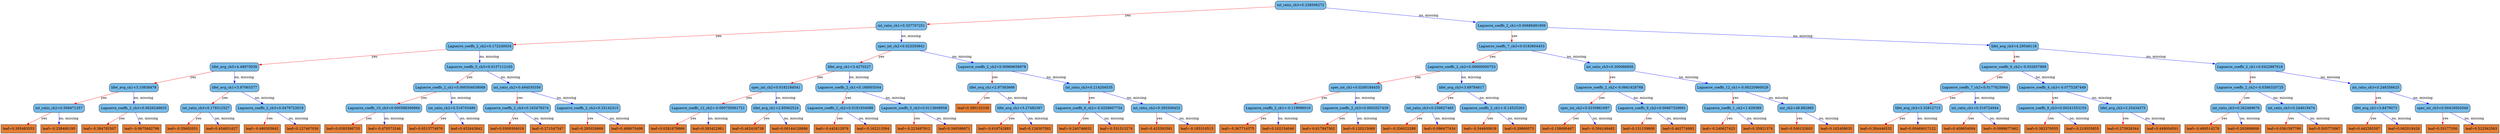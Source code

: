 digraph {
	graph [bb="0,0,8420.8,567",
		rankdir=TB
	];
	node [label="\N"];
	0	[fillcolor="#78bceb",
		height=0.5,
		label="int_ratio_ch3<0.238506272",
		pos="4024.9,549",
		shape=box,
		style="filled, rounded",
		width=2.3264];
	1	[fillcolor="#78bceb",
		height=0.5,
		label="int_ratio_ch1<0.337707251",
		pos="2951.9,460.5",
		shape=box,
		style="filled, rounded",
		width=2.3264];
	0 -> 1	[color="#FF0000",
		label=yes,
		lp="3593.9,504.75",
		pos="e,3036.1,468.29 3940.7,541.21 3743.9,525.35 3255.1,485.94 3047.5,469.21"];
	2	[fillcolor="#78bceb",
		height=0.5,
		label="Laguerre_coeffs_2_ch1<0.00689491909",
		pos="5013.9,460.5",
		shape=box,
		style="filled, rounded",
		width=3.2951];
	0 -> 2	[color="#0000FF",
		label="no, missing",
		lp="4640.8,504.75",
		pos="e,4895,471.9 4108.8,540.66 4281.4,525.56 4677.6,490.91 4883.8,472.88"];
	3	[fillcolor="#78bceb",
		height=0.5,
		label="Laguerre_coeffs_2_ch2<0.172240034",
		pos="1629.9,372",
		shape=box,
		style="filled, rounded",
		width=3.1076];
	1 -> 3	[color="#FF0000",
		label=yes,
		lp="2418.9,416.25",
		pos="e,1742.2,380.35 2867.7,453.99 2641.4,439.19 2019.6,398.5 1753.4,381.08"];
	4	[fillcolor="#78bceb",
		height=0.5,
		label="spec_int_ch2<0.023350941",
		pos="2951.9,372",
		shape=box,
		style="filled, rounded",
		width=2.316];
	1 -> 4	[color="#0000FF",
		label="no, missing",
		lp="2983.8,416.25",
		pos="e,2951.9,390.35 2951.9,442.41 2951.9,430.76 2951.9,415.05 2951.9,401.52"];
	5	[fillcolor="#78bceb",
		height=0.5,
		label="Laguerre_coeffs_7_ch3<0.0183604453",
		pos="5013.9,372",
		shape=box,
		style="filled, rounded",
		width=3.2014];
	2 -> 5	[color="#FF0000",
		label=yes,
		lp="5022.9,416.25",
		pos="e,5013.9,390.35 5013.9,442.41 5013.9,430.76 5013.9,415.05 5013.9,401.52"];
	6	[fillcolor="#78bceb",
		height=0.5,
		label="lifet_avg_ch3<4.29546118",
		pos="6729.9,372",
		shape=box,
		style="filled, rounded",
		width=2.2639];
	2 -> 6	[color="#0000FF",
		label="no, missing",
		lp="6057.8,416.25",
		pos="e,6648.2,377.12 5132.8,453.5 5456.2,437.2 6346.3,392.33 6636.8,377.69"];
	7	[fillcolor="#78bceb",
		height=0.5,
		label="lifet_avg_ch3<4.48975039",
		pos="799.88,283.5",
		shape=box,
		style="filled, rounded",
		width=2.2639];
	3 -> 7	[color="#FF0000",
		label=yes,
		lp="1298.9,327.75",
		pos="e,881.87,293.05 1517.5,359.29 1352.2,342.07 1046.7,310.22 893.11,294.22"];
	8	[fillcolor="#78bceb",
		height=0.5,
		label="Laguerre_coeffs_5_ch3<0.0157112163",
		pos="1629.9,283.5",
		shape=box,
		style="filled, rounded",
		width=3.2014];
	3 -> 8	[color="#0000FF",
		label="no, missing",
		lp="1661.8,327.75",
		pos="e,1629.9,301.85 1629.9,353.91 1629.9,342.26 1629.9,326.55 1629.9,313.02"];
	9	[fillcolor="#78bceb",
		height=0.5,
		label="lifet_avg_ch1<3.4270227",
		pos="2889.9,283.5",
		shape=box,
		style="filled, rounded",
		width=2.1701];
	4 -> 9	[color="#FF0000",
		label=yes,
		lp="2935.9,327.75",
		pos="e,2902.3,301.85 2939.6,353.91 2930.9,341.67 2918.9,324.95 2908.9,310.99"];
	10	[fillcolor="#78bceb",
		height=0.5,
		label="Laguerre_coeffs_2_ch2<0.00969658978",
		pos="3388.9,283.5",
		shape=box,
		style="filled, rounded",
		width=3.2951];
	4 -> 10	[color="#0000FF",
		label="no, missing",
		lp="3241.8,327.75",
		pos="e,3300.5,301.98 3035.6,354.42 3108,340.09 3212.8,319.35 3289.4,304.18"];
	15	[fillcolor="#78bceb",
		height=0.5,
		label="lifet_avg_ch1<3.10938478",
		pos="428.88,195",
		shape=box,
		style="filled, rounded",
		width=2.2639];
	7 -> 15	[color="#FF0000",
		label=yes,
		lp="656.88,239.25",
		pos="e,503.7,213.45 725.24,265.1 664.34,250.9 578.24,230.82 514.53,215.97"];
	16	[fillcolor="#78bceb",
		height=0.5,
		label="lifet_avg_ch1<3.97065377",
		pos="799.88,195",
		shape=box,
		style="filled, rounded",
		width=2.2639];
	7 -> 16	[color="#0000FF",
		label="no, missing",
		lp="831.75,239.25",
		pos="e,799.88,213.35 799.88,265.41 799.88,253.76 799.88,238.05 799.88,224.52"];
	17	[fillcolor="#78bceb",
		height=0.5,
		label="Laguerre_coeffs_2_ch1<0.000504638068",
		pos="1517.9,195",
		shape=box,
		style="filled, rounded",
		width=3.3889];
	8 -> 17	[color="#FF0000",
		label=yes,
		lp="1593.9,239.25",
		pos="e,1540.2,213.27 1607.5,265.2 1590.8,252.3 1567.7,234.5 1549.2,220.18"];
	18	[fillcolor="#78bceb",
		height=0.5,
		label="int_ratio_ch2<0.494030356",
		pos="1741.9,195",
		shape=box,
		style="filled, rounded",
		width=2.3264];
	8 -> 18	[color="#0000FF",
		label="no, missing",
		lp="1728.8,239.25",
		pos="e,1719.5,213.27 1652.3,265.2 1669,252.3 1692,234.5 1710.6,220.18"];
	31	[fillcolor="#78bceb",
		height=0.5,
		label="int_ratio_ch2<0.509471357",
		pos="193.88,106.5",
		shape=box,
		style="filled, rounded",
		width=2.3264];
	15 -> 31	[color="#FF0000",
		label=yes,
		lp="341.88,150.75",
		pos="e,241.07,124.87 381.6,176.6 344.16,162.82 291.68,143.5 251.72,128.79"];
	32	[fillcolor="#78bceb",
		height=0.5,
		label="Laguerre_coeffs_2_ch3<0.0626249835",
		pos="428.88,106.5",
		shape=box,
		style="filled, rounded",
		width=3.2014];
	15 -> 32	[color="#0000FF",
		label="no, missing",
		lp="460.75,150.75",
		pos="e,428.88,124.85 428.88,176.91 428.88,165.26 428.88,149.55 428.88,136.02"];
	33	[fillcolor="#78bceb",
		height=0.5,
		label="int_ratio_ch3<0.179312527",
		pos="703.88,106.5",
		shape=box,
		style="filled, rounded",
		width=2.3264];
	16 -> 33	[color="#FF0000",
		label=yes,
		lp="769.88,150.75",
		pos="e,723.13,124.85 780.91,176.91 766.8,164.2 747.33,146.66 731.5,132.39"];
	34	[fillcolor="#78bceb",
		height=0.5,
		label="Laguerre_coeffs_2_ch3<0.0479722619",
		pos="920.88,106.5",
		shape=box,
		style="filled, rounded",
		width=3.2014];
	16 -> 34	[color="#0000FF",
		label="no, missing",
		lp="903.75,150.75",
		pos="e,896.72,124.77 824.07,176.7 842.29,163.68 867.48,145.67 887.59,131.29"];
	63	[fillcolor="#e48038",
		height=0.5,
		label="leaf=0.395483553",
		pos="57.875,18",
		shape=box,
		style=filled,
		width=1.6076];
	31 -> 63	[color="#FF0000",
		label=yes,
		lp="147.88,62.25",
		pos="e,85.023,36.267 166.68,88.203 146.02,75.062 117.38,56.846 94.67,42.403"];
	64	[fillcolor="#e48038",
		height=0.5,
		label="leaf=-0.238480195",
		pos="193.88,18",
		shape=box,
		style=filled,
		width=1.6701];
	31 -> 64	[color="#0000FF",
		label="no, missing",
		lp="225.75,62.25",
		pos="e,193.88,36.35 193.88,88.41 193.88,76.758 193.88,61.047 193.88,47.519"];
	65	[fillcolor="#e48038",
		height=0.5,
		label="leaf=-0.384792507",
		pos="331.88,18",
		shape=box,
		style=filled,
		width=1.6701];
	32 -> 65	[color="#FF0000",
		label=yes,
		lp="398.88,62.25",
		pos="e,351.33,36.35 409.71,88.41 395.46,75.698 375.78,58.157 359.78,43.889"];
	66	[fillcolor="#e48038",
		height=0.5,
		label="leaf=-0.0675682798",
		pos="473.88,18",
		shape=box,
		style=filled,
		width=1.7639];
	32 -> 66	[color="#0000FF",
		label="no, missing",
		lp="487.75,62.25",
		pos="e,464.85,36.35 437.77,88.41 444.01,76.405 452.5,60.091 459.68,46.295"];
	67	[fillcolor="#e48038",
		height=0.5,
		label="leaf=-0.35602051",
		pos="611.88,18",
		shape=box,
		style=filled,
		width=1.5764];
	33 -> 67	[color="#FF0000",
		label=yes,
		lp="675.88,62.25",
		pos="e,630.33,36.35 685.7,88.41 672.18,75.698 653.52,58.157 638.35,43.889"];
	68	[fillcolor="#e48038",
		height=0.5,
		label="leaf=0.454851627",
		pos="744.88,18",
		shape=box,
		style=filled,
		width=1.6076];
	33 -> 68	[color="#0000FF",
		label="no, missing",
		lp="760.75,62.25",
		pos="e,736.65,36.35 711.98,88.41 717.61,76.522 725.25,60.41 731.74,46.702"];
	69	[fillcolor="#e48038",
		height=0.5,
		label="leaf=-0.480305642",
		pos="880.88,18",
		shape=box,
		style=filled,
		width=1.6701];
	34 -> 69	[color="#FF0000",
		label=yes,
		lp="913.88,62.25",
		pos="e,888.9,36.35 912.97,88.41 907.47,76.522 900.02,60.41 893.69,46.702"];
	70	[fillcolor="#e48038",
		height=0.5,
		label="leaf=0.127467036",
		pos="1016.9,18",
		shape=box,
		style=filled,
		width=1.6076];
	34 -> 70	[color="#0000FF",
		label="no, missing",
		lp="1009.8,62.25",
		pos="e,997.62,36.35 939.84,88.41 953.95,75.698 973.42,58.157 989.25,43.889"];
	35	[fillcolor="#78bceb",
		height=0.5,
		label="Laguerre_coeffs_10_ch3<0.000588306866",
		pos="1291.9,106.5",
		shape=box,
		style="filled, rounded",
		width=3.4826];
	17 -> 35	[color="#FF0000",
		label=yes,
		lp="1434.9,150.75",
		pos="e,1337.3,124.87 1472.4,176.6 1436.5,162.85 1386.1,143.58 1347.8,128.89"];
	36	[fillcolor="#78bceb",
		height=0.5,
		label="int_ratio_ch2<0.516703486",
		pos="1518.9,106.5",
		shape=box,
		style="filled, rounded",
		width=2.3264];
	17 -> 36	[color="#0000FF",
		label="no, missing",
		lp="1550.8,150.75",
		pos="e,1518.7,124.85 1518.1,176.91 1518.2,165.26 1518.4,149.55 1518.5,136.02"];
	37	[fillcolor="#78bceb",
		height=0.5,
		label="Laguerre_coeffs_2_ch3<0.163478374",
		pos="1740.9,106.5",
		shape=box,
		style="filled, rounded",
		width=3.1076];
	18 -> 37	[color="#FF0000",
		label=yes,
		lp="1750.9,150.75",
		pos="e,1741.1,124.85 1741.7,176.91 1741.5,165.26 1741.4,149.55 1741.2,136.02"];
	38	[fillcolor="#78bceb",
		height=0.5,
		label="Laguerre_coeffs_2_ch2<0.25142315",
		pos="1978.9,106.5",
		shape=box,
		style="filled, rounded",
		width=3.0139];
	18 -> 38	[color="#0000FF",
		label="no, missing",
		lp="1913.8,150.75",
		pos="e,1931.3,124.87 1789.6,176.6 1827.3,162.82 1880.2,143.5 1920.5,128.79"];
	71	[fillcolor="#e48038",
		height=0.5,
		label="leaf=0.0383586735",
		pos="1153.9,18",
		shape=box,
		style=filled,
		width=1.7014];
	35 -> 71	[color="#FF0000",
		label=yes,
		lp="1244.9,62.25",
		pos="e,1181.4,36.267 1264.3,88.203 1243.2,75.003 1214,56.683 1190.9,42.209"];
	72	[fillcolor="#e48038",
		height=0.5,
		label="leaf=-0.470573246",
		pos="1292.9,18",
		shape=box,
		style=filled,
		width=1.6701];
	35 -> 72	[color="#0000FF",
		label="no, missing",
		lp="1324.8,62.25",
		pos="e,1292.7,36.35 1292.1,88.41 1292.2,76.758 1292.4,61.047 1292.5,47.519"];
	73	[fillcolor="#e48038",
		height=0.5,
		label="leaf=0.0513774976",
		pos="1431.9,18",
		shape=box,
		style=filled,
		width=1.7014];
	36 -> 73	[color="#FF0000",
		label=yes,
		lp="1492.9,62.25",
		pos="e,1449.3,36.35 1501.7,88.41 1489,75.816 1471.6,58.481 1457.3,44.286"];
	74	[fillcolor="#e48038",
		height=0.5,
		label="leaf=0.452643842",
		pos="1568.9,18",
		shape=box,
		style=filled,
		width=1.6076];
	36 -> 74	[color="#0000FF",
		label="no, missing",
		lp="1580.8,62.25",
		pos="e,1558.8,36.35 1528.8,88.41 1535.7,76.405 1545.1,60.091 1553.1,46.295"];
	75	[fillcolor="#e48038",
		height=0.5,
		label="leaf=0.0309304018",
		pos="1705.9,18",
		shape=box,
		style=filled,
		width=1.7014];
	37 -> 75	[color="#FF0000",
		label=yes,
		lp="1735.9,62.25",
		pos="e,1712.9,36.35 1734,88.41 1729.1,76.522 1722.6,60.41 1717.1,46.702"];
	76	[fillcolor="#e48038",
		height=0.5,
		label="leaf=0.271547347",
		pos="1842.9,18",
		shape=box,
		style=filled,
		width=1.6076];
	37 -> 76	[color="#0000FF",
		label="no, missing",
		lp="1833.8,62.25",
		pos="e,1822.4,36.35 1761,88.41 1776.2,75.581 1797.1,57.831 1814,43.493"];
	77	[fillcolor="#e48038",
		height=0.5,
		label="leaf=0.295026869",
		pos="1976.9,18",
		shape=box,
		style=filled,
		width=1.6076];
	38 -> 77	[color="#FF0000",
		label=yes,
		lp="1987.9,62.25",
		pos="e,1977.3,36.35 1978.5,88.41 1978.2,76.758 1977.8,61.047 1977.5,47.519"];
	78	[fillcolor="#e48038",
		height=0.5,
		label="leaf=0.488670498",
		pos="2110.9,18",
		shape=box,
		style=filled,
		width=1.6076];
	38 -> 78	[color="#0000FF",
		label="no, missing",
		lp="2088.8,62.25",
		pos="e,2084.5,36.267 2005.3,88.203 2025.3,75.062 2053.1,56.846 2075.2,42.403"];
	19	[fillcolor="#78bceb",
		height=0.5,
		label="spec_int_ch2<0.0192184541",
		pos="2628.9,195",
		shape=box,
		style="filled, rounded",
		width=2.4097];
	9 -> 19	[color="#FF0000",
		label=yes,
		lp="2791.9,239.25",
		pos="e,2681.3,213.37 2837.4,265.1 2795.4,251.2 2736.5,231.67 2692,216.92"];
	20	[fillcolor="#78bceb",
		height=0.5,
		label="Laguerre_coeffs_2_ch1<0.168003544",
		pos="2889.9,195",
		shape=box,
		style="filled, rounded",
		width=3.1076];
	9 -> 20	[color="#0000FF",
		label="no, missing",
		lp="2921.8,239.25",
		pos="e,2889.9,213.35 2889.9,265.41 2889.9,253.76 2889.9,238.05 2889.9,224.52"];
	21	[fillcolor="#78bceb",
		height=0.5,
		label="lifet_avg_ch1<2.97383666",
		pos="3388.9,195",
		shape=box,
		style="filled, rounded",
		width=2.2639];
	10 -> 21	[color="#FF0000",
		label=yes,
		lp="3397.9,239.25",
		pos="e,3388.9,213.35 3388.9,265.41 3388.9,253.76 3388.9,238.05 3388.9,224.52"];
	22	[fillcolor="#78bceb",
		height=0.5,
		label="int_ratio_ch3<0.214204535",
		pos="3673.9,195",
		shape=box,
		style="filled, rounded",
		width=2.3264];
	10 -> 22	[color="#0000FF",
		label="no, missing",
		lp="3589.8,239.25",
		pos="e,3616.6,213.37 3446.2,265.1 3492.3,251.11 3557.2,231.42 3605.9,216.64"];
	39	[fillcolor="#78bceb",
		height=0.5,
		label="Laguerre_coeffs_12_ch2<-0.000759561721",
		pos="2384.9,106.5",
		shape=box,
		style="filled, rounded",
		width=3.5451];
	19 -> 39	[color="#FF0000",
		label=yes,
		lp="2537.9,150.75",
		pos="e,2433.9,124.87 2579.8,176.6 2540.8,162.79 2486.2,143.42 2444.7,128.7"];
	40	[fillcolor="#78bceb",
		height=0.5,
		label="lifet_avg_ch1<2.85902524",
		pos="2628.9,106.5",
		shape=box,
		style="filled, rounded",
		width=2.2639];
	19 -> 40	[color="#0000FF",
		label="no, missing",
		lp="2660.8,150.75",
		pos="e,2628.9,124.85 2628.9,176.91 2628.9,165.26 2628.9,149.55 2628.9,136.02"];
	41	[fillcolor="#78bceb",
		height=0.5,
		label="Laguerre_coeffs_2_ch2<0.0181934088",
		pos="2847.9,106.5",
		shape=box,
		style="filled, rounded",
		width=3.2014];
	20 -> 41	[color="#FF0000",
		label=yes,
		lp="2881.9,150.75",
		pos="e,2856.3,124.85 2881.6,176.91 2875.8,165.02 2868,148.91 2861.3,135.2"];
	42	[fillcolor="#78bceb",
		height=0.5,
		label="Laguerre_coeffs_5_ch3<0.0113608958",
		pos="3096.9,106.5",
		shape=box,
		style="filled, rounded",
		width=3.2014];
	20 -> 42	[color="#0000FF",
		label="no, missing",
		lp="3044.8,150.75",
		pos="e,3055.2,124.91 2931.3,176.7 2963.9,163.08 3009.5,143.99 3044.7,129.32"];
	79	[fillcolor="#e48038",
		height=0.5,
		label="leaf=0.0281679966",
		pos="2247.9,18",
		shape=box,
		style=filled,
		width=1.7014];
	39 -> 79	[color="#FF0000",
		label=yes,
		lp="2337.9,62.25",
		pos="e,2275.2,36.267 2357.5,88.203 2336.7,75.062 2307.8,56.846 2284.9,42.403"];
	80	[fillcolor="#e48038",
		height=0.5,
		label="leaf=0.393422961",
		pos="2384.9,18",
		shape=box,
		style=filled,
		width=1.6076];
	39 -> 80	[color="#0000FF",
		label="no, missing",
		lp="2416.8,62.25",
		pos="e,2384.9,36.35 2384.9,88.41 2384.9,76.758 2384.9,61.047 2384.9,47.519"];
	81	[fillcolor="#e48038",
		height=0.5,
		label="leaf=0.462416738",
		pos="2518.9,18",
		shape=box,
		style=filled,
		width=1.6076];
	40 -> 81	[color="#FF0000",
		label=yes,
		lp="2592.9,62.25",
		pos="e,2540.8,36.267 2606.9,88.203 2590.5,75.356 2568,57.661 2549.9,43.38"];
	82	[fillcolor="#e48038",
		height=0.5,
		label="leaf=0.00144128886",
		pos="2659.9,18",
		shape=box,
		style=filled,
		width=1.7951];
	40 -> 82	[color="#0000FF",
		label="no, missing",
		lp="2679.8,62.25",
		pos="e,2653.7,36.35 2635,88.41 2639.2,76.64 2644.9,60.729 2649.8,47.11"];
	83	[fillcolor="#e48038",
		height=0.5,
		label="leaf=-0.442612976",
		pos="2802.9,18",
		shape=box,
		style=filled,
		width=1.6701];
	41 -> 83	[color="#FF0000",
		label=yes,
		lp="2838.9,62.25",
		pos="e,2811.9,36.35 2839,88.41 2832.7,76.405 2824.3,60.091 2817.1,46.295"];
	84	[fillcolor="#e48038",
		height=0.5,
		label="leaf=-0.162213594",
		pos="2940.9,18",
		shape=box,
		style=filled,
		width=1.6701];
	41 -> 84	[color="#0000FF",
		label="no, missing",
		lp="2934.8,62.25",
		pos="e,2922.2,36.35 2866.2,88.41 2879.9,75.698 2898.8,58.157 2914.1,43.889"];
	85	[fillcolor="#e48038",
		height=0.5,
		label="leaf=-0.223497912",
		pos="3078.9,18",
		shape=box,
		style=filled,
		width=1.6701];
	42 -> 85	[color="#FF0000",
		label=yes,
		lp="3098.9,62.25",
		pos="e,3082.5,36.35 3093.3,88.41 3090.9,76.758 3087.6,61.047 3084.8,47.519"];
	86	[fillcolor="#e48038",
		height=0.5,
		label="leaf=0.340586871",
		pos="3214.9,18",
		shape=box,
		style=filled,
		width=1.6076];
	42 -> 86	[color="#0000FF",
		label="no, missing",
		lp="3198.8,62.25",
		pos="e,3191.3,36.267 3120.5,88.203 3138.2,75.238 3162.6,57.336 3182.2,42.988"];
	43	[fillcolor="#e48038",
		height=0.5,
		label="leaf=0.390132338",
		pos="3296.9,106.5",
		shape=box,
		style=filled,
		width=1.6076];
	21 -> 43	[color="#FF0000",
		label=yes,
		lp="3360.9,150.75",
		pos="e,3315.3,124.85 3370.7,176.91 3357.2,164.2 3338.5,146.66 3323.3,132.39"];
	44	[fillcolor="#78bceb",
		height=0.5,
		label="lifet_avg_ch1<5.27482367",
		pos="3453.9,106.5",
		shape=box,
		style="filled, rounded",
		width=2.2639];
	21 -> 44	[color="#0000FF",
		label="no, missing",
		lp="3459.8,150.75",
		pos="e,3440.8,124.85 3401.7,176.91 3410.9,164.67 3423.5,147.95 3434,133.99"];
	45	[fillcolor="#78bceb",
		height=0.5,
		label="Laguerre_coeffs_6_ch2<-0.0258607734",
		pos="3673.9,106.5",
		shape=box,
		style="filled, rounded",
		width=3.2639];
	22 -> 45	[color="#FF0000",
		label=yes,
		lp="3682.9,150.75",
		pos="e,3673.9,124.85 3673.9,176.91 3673.9,165.26 3673.9,149.55 3673.9,136.02"];
	46	[fillcolor="#78bceb",
		height=0.5,
		label="int_ratio_ch2<0.395509452",
		pos="3896.9,106.5",
		shape=box,
		style="filled, rounded",
		width=2.3264];
	22 -> 46	[color="#0000FF",
		label="no, missing",
		lp="3837.8,150.75",
		pos="e,3852.1,124.87 3718.7,176.6 3754.2,162.85 3803.9,143.58 3841.7,128.89"];
	87	[fillcolor="#e48038",
		height=0.5,
		label="leaf=-0.618742883",
		pos="3350.9,18",
		shape=box,
		style=filled,
		width=1.6701];
	44 -> 87	[color="#FF0000",
		label=yes,
		lp="3420.9,62.25",
		pos="e,3371.5,36.35 3433.5,88.41 3418.2,75.581 3397.1,57.831 3380,43.493"];
	88	[fillcolor="#e48038",
		height=0.5,
		label="leaf=0.126307592",
		pos="3486.9,18",
		shape=box,
		style=filled,
		width=1.6076];
	44 -> 88	[color="#0000FF",
		label="no, missing",
		lp="3505.8,62.25",
		pos="e,3480.3,36.35 3460.4,88.41 3464.9,76.522 3471.1,60.41 3476.3,46.702"];
	89	[fillcolor="#e48038",
		height=0.5,
		label="leaf=-0.240746632",
		pos="3622.9,18",
		shape=box,
		style=filled,
		width=1.6701];
	45 -> 89	[color="#FF0000",
		label=yes,
		lp="3662.9,62.25",
		pos="e,3633.1,36.35 3663.8,88.41 3656.7,76.287 3646.9,59.77 3638.7,45.89"];
	90	[fillcolor="#e48038",
		height=0.5,
		label="leaf=-0.531513274",
		pos="3760.9,18",
		shape=box,
		style=filled,
		width=1.6701];
	45 -> 90	[color="#0000FF",
		label="no, missing",
		lp="3757.8,62.25",
		pos="e,3743.4,36.35 3691.1,88.41 3703.7,75.816 3721.2,58.481 3735.4,44.286"];
	91	[fillcolor="#e48038",
		height=0.5,
		label="leaf=0.425393581",
		pos="3896.9,18",
		shape=box,
		style=filled,
		width=1.6076];
	46 -> 91	[color="#FF0000",
		label=yes,
		lp="3905.9,62.25",
		pos="e,3896.9,36.35 3896.9,88.41 3896.9,76.758 3896.9,61.047 3896.9,47.519"];
	92	[fillcolor="#e48038",
		height=0.5,
		label="leaf=-0.185310513",
		pos="4032.9,18",
		shape=box,
		style=filled,
		width=1.6701];
	46 -> 92	[color="#0000FF",
		label="no, missing",
		lp="4009.8,62.25",
		pos="e,4005.7,36.267 3924.1,88.203 3944.7,75.062 3973.4,56.846 3996.1,42.403"];
	11	[fillcolor="#78bceb",
		height=0.5,
		label="Laguerre_coeffs_2_ch2<0.00609500753",
		pos="4930.9,283.5",
		shape=box,
		style="filled, rounded",
		width=3.2951];
	5 -> 11	[color="#FF0000",
		label=yes,
		lp="4988.9,327.75",
		pos="e,4947.5,301.85 4997.5,353.91 4985.4,341.32 4968.8,323.98 4955.1,309.79"];
	12	[fillcolor="#78bceb",
		height=0.5,
		label="int_ratio_ch3<0.300086856",
		pos="5507.9,283.5",
		shape=box,
		style="filled, rounded",
		width=2.3264];
	5 -> 12	[color="#0000FF",
		label="no, missing",
		lp="5337.8,327.75",
		pos="e,5424,299.19 5113.5,353.55 5200.8,338.27 5326.7,316.22 5412.6,301.18"];
	13	[fillcolor="#78bceb",
		height=0.5,
		label="Laguerre_coeffs_6_ch2<-0.032657899",
		pos="6729.9,283.5",
		shape=box,
		style="filled, rounded",
		width=3.1701];
	6 -> 13	[color="#FF0000",
		label=yes,
		lp="6738.9,327.75",
		pos="e,6729.9,301.85 6729.9,353.91 6729.9,342.26 6729.9,326.55 6729.9,313.02"];
	14	[fillcolor="#78bceb",
		height=0.5,
		label="Laguerre_coeffs_2_ch1<0.0422887616",
		pos="7583.9,283.5",
		shape=box,
		style="filled, rounded",
		width=3.2014];
	6 -> 14	[color="#0000FF",
		label="no, missing",
		lp="7265.8,327.75",
		pos="e,7468.2,296.21 6811.8,362.71 6961.2,347.56 7279.3,315.35 7457,297.35"];
	23	[fillcolor="#78bceb",
		height=0.5,
		label="spec_int_ch1<0.0200184435",
		pos="4566.9,195",
		shape=box,
		style="filled, rounded",
		width=2.4097];
	11 -> 23	[color="#FF0000",
		label=yes,
		lp="4790.9,239.25",
		pos="e,4640.3,213.45 4857.7,265.1 4798,250.93 4713.8,230.91 4651.3,216.06"];
	24	[fillcolor="#78bceb",
		height=0.5,
		label="lifet_avg_ch3<3.69784617",
		pos="4930.9,195",
		shape=box,
		style="filled, rounded",
		width=2.2639];
	11 -> 24	[color="#0000FF",
		label="no, missing",
		lp="4962.8,239.25",
		pos="e,4930.9,213.35 4930.9,265.41 4930.9,253.76 4930.9,238.05 4930.9,224.52"];
	25	[fillcolor="#78bceb",
		height=0.5,
		label="Laguerre_coeffs_2_ch2<-0.0661628768",
		pos="5507.9,195",
		shape=box,
		style="filled, rounded",
		width=3.2639];
	12 -> 25	[color="#FF0000",
		label=yes,
		lp="5516.9,239.25",
		pos="e,5507.9,213.35 5507.9,265.41 5507.9,253.76 5507.9,238.05 5507.9,224.52"];
	26	[fillcolor="#78bceb",
		height=0.5,
		label="Laguerre_coeffs_12_ch1<-0.00220960029",
		pos="5852.9,195",
		shape=box,
		style="filled, rounded",
		width=3.4514];
	12 -> 26	[color="#0000FF",
		label="no, missing",
		lp="5743.8,239.25",
		pos="e,5783.3,213.45 5577.3,265.1 5633.7,250.96 5713.3,230.99 5772.5,216.15"];
	47	[fillcolor="#78bceb",
		height=0.5,
		label="Laguerre_coeffs_2_ch1<-0.119996019",
		pos="4306.9,106.5",
		shape=box,
		style="filled, rounded",
		width=3.1701];
	23 -> 47	[color="#FF0000",
		label=yes,
		lp="4469.9,150.75",
		pos="e,4359.1,124.87 4514.6,176.6 4472.8,162.7 4414.1,143.17 4369.8,128.42"];
	48	[fillcolor="#78bceb",
		height=0.5,
		label="Laguerre_coeffs_2_ch3<0.0602027439",
		pos="4566.9,106.5",
		shape=box,
		style="filled, rounded",
		width=3.2014];
	23 -> 48	[color="#0000FF",
		label="no, missing",
		lp="4598.8,150.75",
		pos="e,4566.9,124.85 4566.9,176.91 4566.9,165.26 4566.9,149.55 4566.9,136.02"];
	49	[fillcolor="#78bceb",
		height=0.5,
		label="int_ratio_ch3<0.259827465",
		pos="4823.9,106.5",
		shape=box,
		style="filled, rounded",
		width=2.3264];
	24 -> 49	[color="#FF0000",
		label=yes,
		lp="4896.9,150.75",
		pos="e,4845.2,124.77 4909.5,176.7 4893.6,163.86 4871.7,146.16 4854,131.88"];
	50	[fillcolor="#78bceb",
		height=0.5,
		label="Laguerre_coeffs_2_ch1<-0.14525263",
		pos="5036.9,106.5",
		shape=box,
		style="filled, rounded",
		width=3.0764];
	24 -> 50	[color="#0000FF",
		label="no, missing",
		lp="5025.8,150.75",
		pos="e,5015.7,124.77 4952.1,176.7 4967.8,163.86 4989.5,146.16 5007,131.88"];
	93	[fillcolor="#e48038",
		height=0.5,
		label="leaf=-0.367714375",
		pos="4170.9,18",
		shape=box,
		style=filled,
		width=1.6701];
	47 -> 93	[color="#FF0000",
		label=yes,
		lp="4260.9,62.25",
		pos="e,4198,36.267 4279.7,88.203 4259,75.062 4230.4,56.846 4207.7,42.403"];
	94	[fillcolor="#e48038",
		height=0.5,
		label="leaf=0.102154046",
		pos="4306.9,18",
		shape=box,
		style=filled,
		width=1.6076];
	47 -> 94	[color="#0000FF",
		label="no, missing",
		lp="4338.8,62.25",
		pos="e,4306.9,36.35 4306.9,88.41 4306.9,76.758 4306.9,61.047 4306.9,47.519"];
	95	[fillcolor="#e48038",
		height=0.5,
		label="leaf=-0.617847562",
		pos="4442.9,18",
		shape=box,
		style=filled,
		width=1.6701];
	48 -> 95	[color="#FF0000",
		label=yes,
		lp="4525.9,62.25",
		pos="e,4467.6,36.267 4542.1,88.203 4523.4,75.179 4497.6,57.173 4477,42.792"];
	96	[fillcolor="#e48038",
		height=0.5,
		label="leaf=0.120213069",
		pos="4578.9,18",
		shape=box,
		style=filled,
		width=1.6076];
	48 -> 96	[color="#0000FF",
		label="no, missing",
		lp="4606.8,62.25",
		pos="e,4576.5,36.35 4569.2,88.41 4570.9,76.758 4573,61.047 4574.9,47.519"];
	97	[fillcolor="#e48038",
		height=0.5,
		label="leaf=-0.336022288",
		pos="4714.9,18",
		shape=box,
		style=filled,
		width=1.6701];
	49 -> 97	[color="#FF0000",
		label=yes,
		lp="4788.9,62.25",
		pos="e,4736.6,36.267 4802.1,88.203 4785.9,75.356 4763.6,57.661 4745.6,43.38"];
	98	[fillcolor="#e48038",
		height=0.5,
		label="leaf=0.096477434",
		pos="4850.9,18",
		shape=box,
		style=filled,
		width=1.6076];
	49 -> 98	[color="#0000FF",
		label="no, missing",
		lp="4871.8,62.25",
		pos="e,4845.5,36.35 4829.2,88.41 4832.9,76.64 4837.8,60.729 4842.1,47.11"];
	99	[fillcolor="#e48038",
		height=0.5,
		label="leaf=-0.344600618",
		pos="4986.9,18",
		shape=box,
		style=filled,
		width=1.6701];
	50 -> 99	[color="#FF0000",
		label=yes,
		lp="5025.9,62.25",
		pos="e,4996.9,36.35 5027,88.41 5020.1,76.405 5010.6,60.091 5002.7,46.295"];
	100	[fillcolor="#e48038",
		height=0.5,
		label="leaf=0.29868573",
		pos="5119.9,18",
		shape=box,
		style=filled,
		width=1.5139];
	50 -> 100	[color="#0000FF",
		label="no, missing",
		lp="5117.8,62.25",
		pos="e,5103.2,36.35 5053.3,88.41 5065.4,75.816 5082,58.481 5095.6,44.286"];
	51	[fillcolor="#78bceb",
		height=0.5,
		label="spec_int_ch2<0.0230861697",
		pos="5371.9,106.5",
		shape=box,
		style="filled, rounded",
		width=2.4097];
	25 -> 51	[color="#FF0000",
		label=yes,
		lp="5461.9,150.75",
		pos="e,5399,124.77 5480.7,176.7 5460,163.56 5431.4,145.35 5408.7,130.9"];
	52	[fillcolor="#78bceb",
		height=0.5,
		label="Laguerre_coeffs_9_ch2<0.00667329691",
		pos="5594.9,106.5",
		shape=box,
		style="filled, rounded",
		width=3.2951];
	25 -> 52	[color="#0000FF",
		label="no, missing",
		lp="5591.8,150.75",
		pos="e,5577.4,124.85 5525.1,176.91 5537.7,164.32 5555.2,146.98 5569.4,132.79"];
	53	[fillcolor="#78bceb",
		height=0.5,
		label="Laguerre_coeffs_1_ch2<1.628389",
		pos="5852.9,106.5",
		shape=box,
		style="filled, rounded",
		width=2.8264];
	26 -> 53	[color="#FF0000",
		label=yes,
		lp="5861.9,150.75",
		pos="e,5852.9,124.85 5852.9,176.91 5852.9,165.26 5852.9,149.55 5852.9,136.02"];
	54	[fillcolor="#78bceb",
		height=0.5,
		label="snr_ch2<48.882885",
		pos="6054.9,106.5",
		shape=box,
		style="filled, rounded",
		width=1.7326];
	26 -> 54	[color="#0000FF",
		label="no, missing",
		lp="6004.8,150.75",
		pos="e,6014.2,124.91 5893.3,176.7 5925.1,163.08 5969.7,143.99 6003.9,129.32"];
	101	[fillcolor="#e48038",
		height=0.5,
		label="leaf=0.158690467",
		pos="5249.9,18",
		shape=box,
		style=filled,
		width=1.6076];
	51 -> 101	[color="#FF0000",
		label=yes,
		lp="5330.9,62.25",
		pos="e,5274.2,36.267 5347.5,88.203 5329.1,75.179 5303.7,57.173 5283.4,42.792"];
	102	[fillcolor="#e48038",
		height=0.5,
		label="leaf=-0.394149482",
		pos="5385.9,18",
		shape=box,
		style=filled,
		width=1.6701];
	51 -> 102	[color="#0000FF",
		label="no, missing",
		lp="5412.8,62.25",
		pos="e,5383.1,36.35 5374.6,88.41 5376.5,76.758 5379.1,61.047 5381.3,47.519"];
	103	[fillcolor="#e48038",
		height=0.5,
		label="leaf=0.151159808",
		pos="5521.9,18",
		shape=box,
		style=filled,
		width=1.6076];
	52 -> 103	[color="#FF0000",
		label=yes,
		lp="5574.9,62.25",
		pos="e,5536.5,36.35 5580.5,88.41 5570,76.051 5555.7,59.127 5543.9,45.085"];
	104	[fillcolor="#e48038",
		height=0.5,
		label="leaf=0.462774992",
		pos="5655.9,18",
		shape=box,
		style=filled,
		width=1.6076];
	52 -> 104	[color="#0000FF",
		label="no, missing",
		lp="5662.8,62.25",
		pos="e,5643.6,36.35 5606.9,88.41 5615.6,76.169 5627.4,59.449 5637.2,45.487"];
	105	[fillcolor="#e48038",
		height=0.5,
		label="leaf=-0.240627423",
		pos="5791.9,18",
		shape=box,
		style=filled,
		width=1.6701];
	53 -> 105	[color="#FF0000",
		label=yes,
		lp="5836.9,62.25",
		pos="e,5804.1,36.35 5840.8,88.41 5832.2,76.169 5820.4,59.449 5810.6,45.487"];
	106	[fillcolor="#e48038",
		height=0.5,
		label="leaf=0.35921374",
		pos="5924.9,18",
		shape=box,
		style=filled,
		width=1.5139];
	53 -> 106	[color="#0000FF",
		label="no, missing",
		lp="5927.8,62.25",
		pos="e,5910.4,36.35 5867.1,88.41 5877.4,76.051 5891.5,59.127 5903.2,45.085"];
	107	[fillcolor="#e48038",
		height=0.5,
		label="leaf=0.506132603",
		pos="6054.9,18",
		shape=box,
		style=filled,
		width=1.6076];
	54 -> 107	[color="#FF0000",
		label=yes,
		lp="6063.9,62.25",
		pos="e,6054.9,36.35 6054.9,88.41 6054.9,76.758 6054.9,61.047 6054.9,47.519"];
	108	[fillcolor="#e48038",
		height=0.5,
		label="leaf=0.162408635",
		pos="6188.9,18",
		shape=box,
		style=filled,
		width=1.6076];
	54 -> 108	[color="#0000FF",
		label="no, missing",
		lp="6166.8,62.25",
		pos="e,6162.1,36.267 6081.7,88.203 6102,75.062 6130.2,56.846 6152.6,42.403"];
	27	[fillcolor="#78bceb",
		height=0.5,
		label="Laguerre_coeffs_7_ch2<0.0177625064",
		pos="6656.9,195",
		shape=box,
		style="filled, rounded",
		width=3.2014];
	13 -> 27	[color="#FF0000",
		label=yes,
		lp="6709.9,239.25",
		pos="e,6671.5,213.35 6715.5,265.41 6705,253.05 6690.7,236.13 6678.9,222.08"];
	28	[fillcolor="#78bceb",
		height=0.5,
		label="Laguerre_coeffs_4_ch3<-0.0775287449",
		pos="6926.9,195",
		shape=box,
		style="filled, rounded",
		width=3.2639];
	13 -> 28	[color="#0000FF",
		label="no, missing",
		lp="6878.8,239.25",
		pos="e,6887.2,213.41 6769.3,265.2 6800.2,251.63 6843.4,232.66 6876.8,218.01"];
	29	[fillcolor="#78bceb",
		height=0.5,
		label="Laguerre_coeffs_2_ch2<-0.0386320725",
		pos="7583.9,195",
		shape=box,
		style="filled, rounded",
		width=3.2639];
	14 -> 29	[color="#FF0000",
		label=yes,
		lp="7592.9,239.25",
		pos="e,7583.9,213.35 7583.9,265.41 7583.9,253.76 7583.9,238.05 7583.9,224.52"];
	30	[fillcolor="#78bceb",
		height=0.5,
		label="int_ratio_ch3<0.248356625",
		pos="8007.9,195",
		shape=box,
		style="filled, rounded",
		width=2.3264];
	14 -> 30	[color="#0000FF",
		label="no, missing",
		lp="7865.8,239.25",
		pos="e,7923.9,213.13 7669.4,265.05 7739.9,250.66 7839.9,230.27 7912.9,215.38"];
	55	[fillcolor="#78bceb",
		height=0.5,
		label="lifet_avg_ch3<3.32812715",
		pos="6463.9,106.5",
		shape=box,
		style="filled, rounded",
		width=2.2639];
	27 -> 55	[color="#FF0000",
		label=yes,
		lp="6586.9,150.75",
		pos="e,6502.7,124.91 6618.3,176.7 6588,163.13 6545.7,144.16 6513,129.51"];
	56	[fillcolor="#78bceb",
		height=0.5,
		label="int_ratio_ch1<0.310724944",
		pos="6656.9,106.5",
		shape=box,
		style="filled, rounded",
		width=2.3264];
	27 -> 56	[color="#0000FF",
		label="no, missing",
		lp="6688.8,150.75",
		pos="e,6656.9,124.85 6656.9,176.91 6656.9,165.26 6656.9,149.55 6656.9,136.02"];
	57	[fillcolor="#78bceb",
		height=0.5,
		label="Laguerre_coeffs_9_ch3<0.00241553155",
		pos="6926.9,106.5",
		shape=box,
		style="filled, rounded",
		width=3.2951];
	28 -> 57	[color="#FF0000",
		label=yes,
		lp="6935.9,150.75",
		pos="e,6926.9,124.85 6926.9,176.91 6926.9,165.26 6926.9,149.55 6926.9,136.02"];
	58	[fillcolor="#78bceb",
		height=0.5,
		label="lifet_avg_ch2<3.25434375",
		pos="7154.9,106.5",
		shape=box,
		style="filled, rounded",
		width=2.2639];
	28 -> 58	[color="#0000FF",
		label="no, missing",
		lp="7093.8,150.75",
		pos="e,7109.1,124.87 6972.7,176.6 7009,162.85 7059.8,143.58 7098.5,128.89"];
	109	[fillcolor="#e48038",
		height=0.5,
		label="leaf=0.384446532",
		pos="6322.9,18",
		shape=box,
		style=filled,
		width=1.6076];
	55 -> 109	[color="#FF0000",
		label=yes,
		lp="6415.9,62.25",
		pos="e,6351,36.267 6435.7,88.203 6414.2,75.003 6384.3,56.683 6360.7,42.209"];
	110	[fillcolor="#e48038",
		height=0.5,
		label="leaf=0.00469017122",
		pos="6463.9,18",
		shape=box,
		style=filled,
		width=1.7951];
	55 -> 110	[color="#0000FF",
		label="no, missing",
		lp="6495.8,62.25",
		pos="e,6463.9,36.35 6463.9,88.41 6463.9,76.758 6463.9,61.047 6463.9,47.519"];
	111	[fillcolor="#e48038",
		height=0.5,
		label="leaf=0.408654004",
		pos="6604.9,18",
		shape=box,
		style=filled,
		width=1.6076];
	56 -> 111	[color="#FF0000",
		label=yes,
		lp="6644.9,62.25",
		pos="e,6615.3,36.35 6646.6,88.41 6639.3,76.287 6629.4,59.77 6621,45.89"];
	112	[fillcolor="#e48038",
		height=0.5,
		label="leaf=-0.0998677462",
		pos="6743.9,18",
		shape=box,
		style=filled,
		width=1.7639];
	56 -> 112	[color="#0000FF",
		label="no, missing",
		lp="6740.8,62.25",
		pos="e,6726.4,36.35 6674.1,88.41 6686.7,75.816 6704.2,58.481 6718.4,44.286"];
	113	[fillcolor="#e48038",
		height=0.5,
		label="leaf=0.382370055",
		pos="6882.9,18",
		shape=box,
		style=filled,
		width=1.6076];
	57 -> 113	[color="#FF0000",
		label=yes,
		lp="6917.9,62.25",
		pos="e,6891.7,36.35 6918.2,88.41 6912.1,76.405 6903.8,60.091 6896.8,46.295"];
	114	[fillcolor="#e48038",
		height=0.5,
		label="leaf=-0.219555855",
		pos="7018.9,18",
		shape=box,
		style=filled,
		width=1.6701];
	57 -> 114	[color="#0000FF",
		label="no, missing",
		lp="7013.8,62.25",
		pos="e,7000.4,36.35 6945.1,88.41 6958.6,75.698 6977.2,58.157 6992.4,43.889"];
	115	[fillcolor="#e48038",
		height=0.5,
		label="leaf=0.273928344",
		pos="7154.9,18",
		shape=box,
		style=filled,
		width=1.6076];
	58 -> 115	[color="#FF0000",
		label=yes,
		lp="7163.9,62.25",
		pos="e,7154.9,36.35 7154.9,88.41 7154.9,76.758 7154.9,61.047 7154.9,47.519"];
	116	[fillcolor="#e48038",
		height=0.5,
		label="leaf=0.449004501",
		pos="7288.9,18",
		shape=box,
		style=filled,
		width=1.6076];
	58 -> 116	[color="#0000FF",
		label="no, missing",
		lp="7266.8,62.25",
		pos="e,7262.1,36.267 7181.7,88.203 7202,75.062 7230.2,56.846 7252.6,42.403"];
	59	[fillcolor="#78bceb",
		height=0.5,
		label="int_ratio_ch3<0.262489676",
		pos="7536.9,106.5",
		shape=box,
		style="filled, rounded",
		width=2.3264];
	29 -> 59	[color="#FF0000",
		label=yes,
		lp="7573.9,150.75",
		pos="e,7546.3,124.85 7574.6,176.91 7568.1,164.9 7559.2,148.59 7551.7,134.8"];
	60	[fillcolor="#78bceb",
		height=0.5,
		label="int_ratio_ch3<0.244619474",
		pos="7722.9,106.5",
		shape=box,
		style="filled, rounded",
		width=2.3264];
	29 -> 60	[color="#0000FF",
		label="no, missing",
		lp="7697.8,150.75",
		pos="e,7695.1,124.77 7611.7,176.7 7632.9,163.5 7662.3,145.18 7685.6,130.71"];
	61	[fillcolor="#78bceb",
		height=0.5,
		label="lifet_avg_ch1<3.8479073",
		pos="8007.9,106.5",
		shape=box,
		style="filled, rounded",
		width=2.1701];
	30 -> 61	[color="#FF0000",
		label=yes,
		lp="8016.9,150.75",
		pos="e,8007.9,124.85 8007.9,176.91 8007.9,165.26 8007.9,149.55 8007.9,136.02"];
	62	[fillcolor="#78bceb",
		height=0.5,
		label="spec_int_ch3<0.00418502046",
		pos="8232.9,106.5",
		shape=box,
		style="filled, rounded",
		width=2.5035];
	30 -> 62	[color="#0000FF",
		label="no, missing",
		lp="8172.8,150.75",
		pos="e,8187.7,124.87 8053.1,176.6 8088.9,162.85 8139,143.58 8177.2,128.89"];
	117	[fillcolor="#e48038",
		height=0.5,
		label="leaf=-0.490514278",
		pos="7424.9,18",
		shape=box,
		style=filled,
		width=1.6701];
	59 -> 117	[color="#FF0000",
		label=yes,
		lp="7500.9,62.25",
		pos="e,7447.2,36.267 7514.5,88.203 7497.8,75.297 7474.7,57.498 7456.2,43.183"];
	118	[fillcolor="#e48038",
		height=0.5,
		label="leaf=0.263998806",
		pos="7560.9,18",
		shape=box,
		style=filled,
		width=1.6076];
	59 -> 118	[color="#0000FF",
		label="no, missing",
		lp="7583.8,62.25",
		pos="e,7556.1,36.35 7541.6,88.41 7544.9,76.64 7549.3,60.729 7553.1,47.11"];
	119	[fillcolor="#e48038",
		height=0.5,
		label="leaf=0.0361597799",
		pos="7697.9,18",
		shape=box,
		style=filled,
		width=1.7014];
	60 -> 119	[color="#FF0000",
		label=yes,
		lp="7721.9,62.25",
		pos="e,7702.9,36.35 7717.9,88.41 7714.5,76.64 7709.9,60.729 7706,47.11"];
	120	[fillcolor="#e48038",
		height=0.5,
		label="leaf=0.505773067",
		pos="7834.9,18",
		shape=box,
		style=filled,
		width=1.6076];
	60 -> 120	[color="#0000FF",
		label="no, missing",
		lp="7821.8,62.25",
		pos="e,7812.5,36.267 7745.3,88.203 7762,75.297 7785,57.498 7803.6,43.183"];
	121	[fillcolor="#e48038",
		height=0.5,
		label="leaf=0.442285597",
		pos="7968.9,18",
		shape=box,
		style=filled,
		width=1.6076];
	61 -> 121	[color="#FF0000",
		label=yes,
		lp="8000.9,62.25",
		pos="e,7976.7,36.35 8000.2,88.41 7994.8,76.522 7987.5,60.41 7981.4,46.702"];
	122	[fillcolor="#e48038",
		height=0.5,
		label="leaf=0.062018428",
		pos="8102.9,18",
		shape=box,
		style=filled,
		width=1.6076];
	61 -> 122	[color="#0000FF",
		label="no, missing",
		lp="8096.8,62.25",
		pos="e,8083.8,36.35 8026.6,88.41 8040.6,75.698 8059.9,58.157 8075.5,43.889"];
	123	[fillcolor="#e48038",
		height=0.5,
		label="leaf=0.35177356",
		pos="8232.9,18",
		shape=box,
		style=filled,
		width=1.5139];
	62 -> 123	[color="#FF0000",
		label=yes,
		lp="8241.9,62.25",
		pos="e,8232.9,36.35 8232.9,88.41 8232.9,76.758 8232.9,61.047 8232.9,47.519"];
	124	[fillcolor="#e48038",
		height=0.5,
		label="leaf=0.522562563",
		pos="8362.9,18",
		shape=box,
		style=filled,
		width=1.6076];
	62 -> 124	[color="#0000FF",
		label="no, missing",
		lp="8341.8,62.25",
		pos="e,8336.9,36.267 8258.9,88.203 8278.5,75.12 8305.8,57.01 8327.4,42.597"];
}
